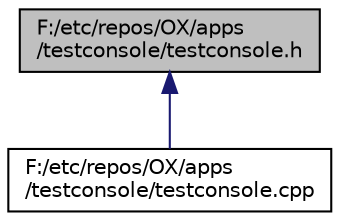 digraph "F:/etc/repos/OX/apps/testconsole/testconsole.h"
{
  edge [fontname="Helvetica",fontsize="10",labelfontname="Helvetica",labelfontsize="10"];
  node [fontname="Helvetica",fontsize="10",shape=record];
  Node1 [label="F:/etc/repos/OX/apps\l/testconsole/testconsole.h",height=0.2,width=0.4,color="black", fillcolor="grey75", style="filled" fontcolor="black"];
  Node1 -> Node2 [dir="back",color="midnightblue",fontsize="10",style="solid",fontname="Helvetica"];
  Node2 [label="F:/etc/repos/OX/apps\l/testconsole/testconsole.cpp",height=0.2,width=0.4,color="black", fillcolor="white", style="filled",URL="$testconsole_8cpp.html"];
}
